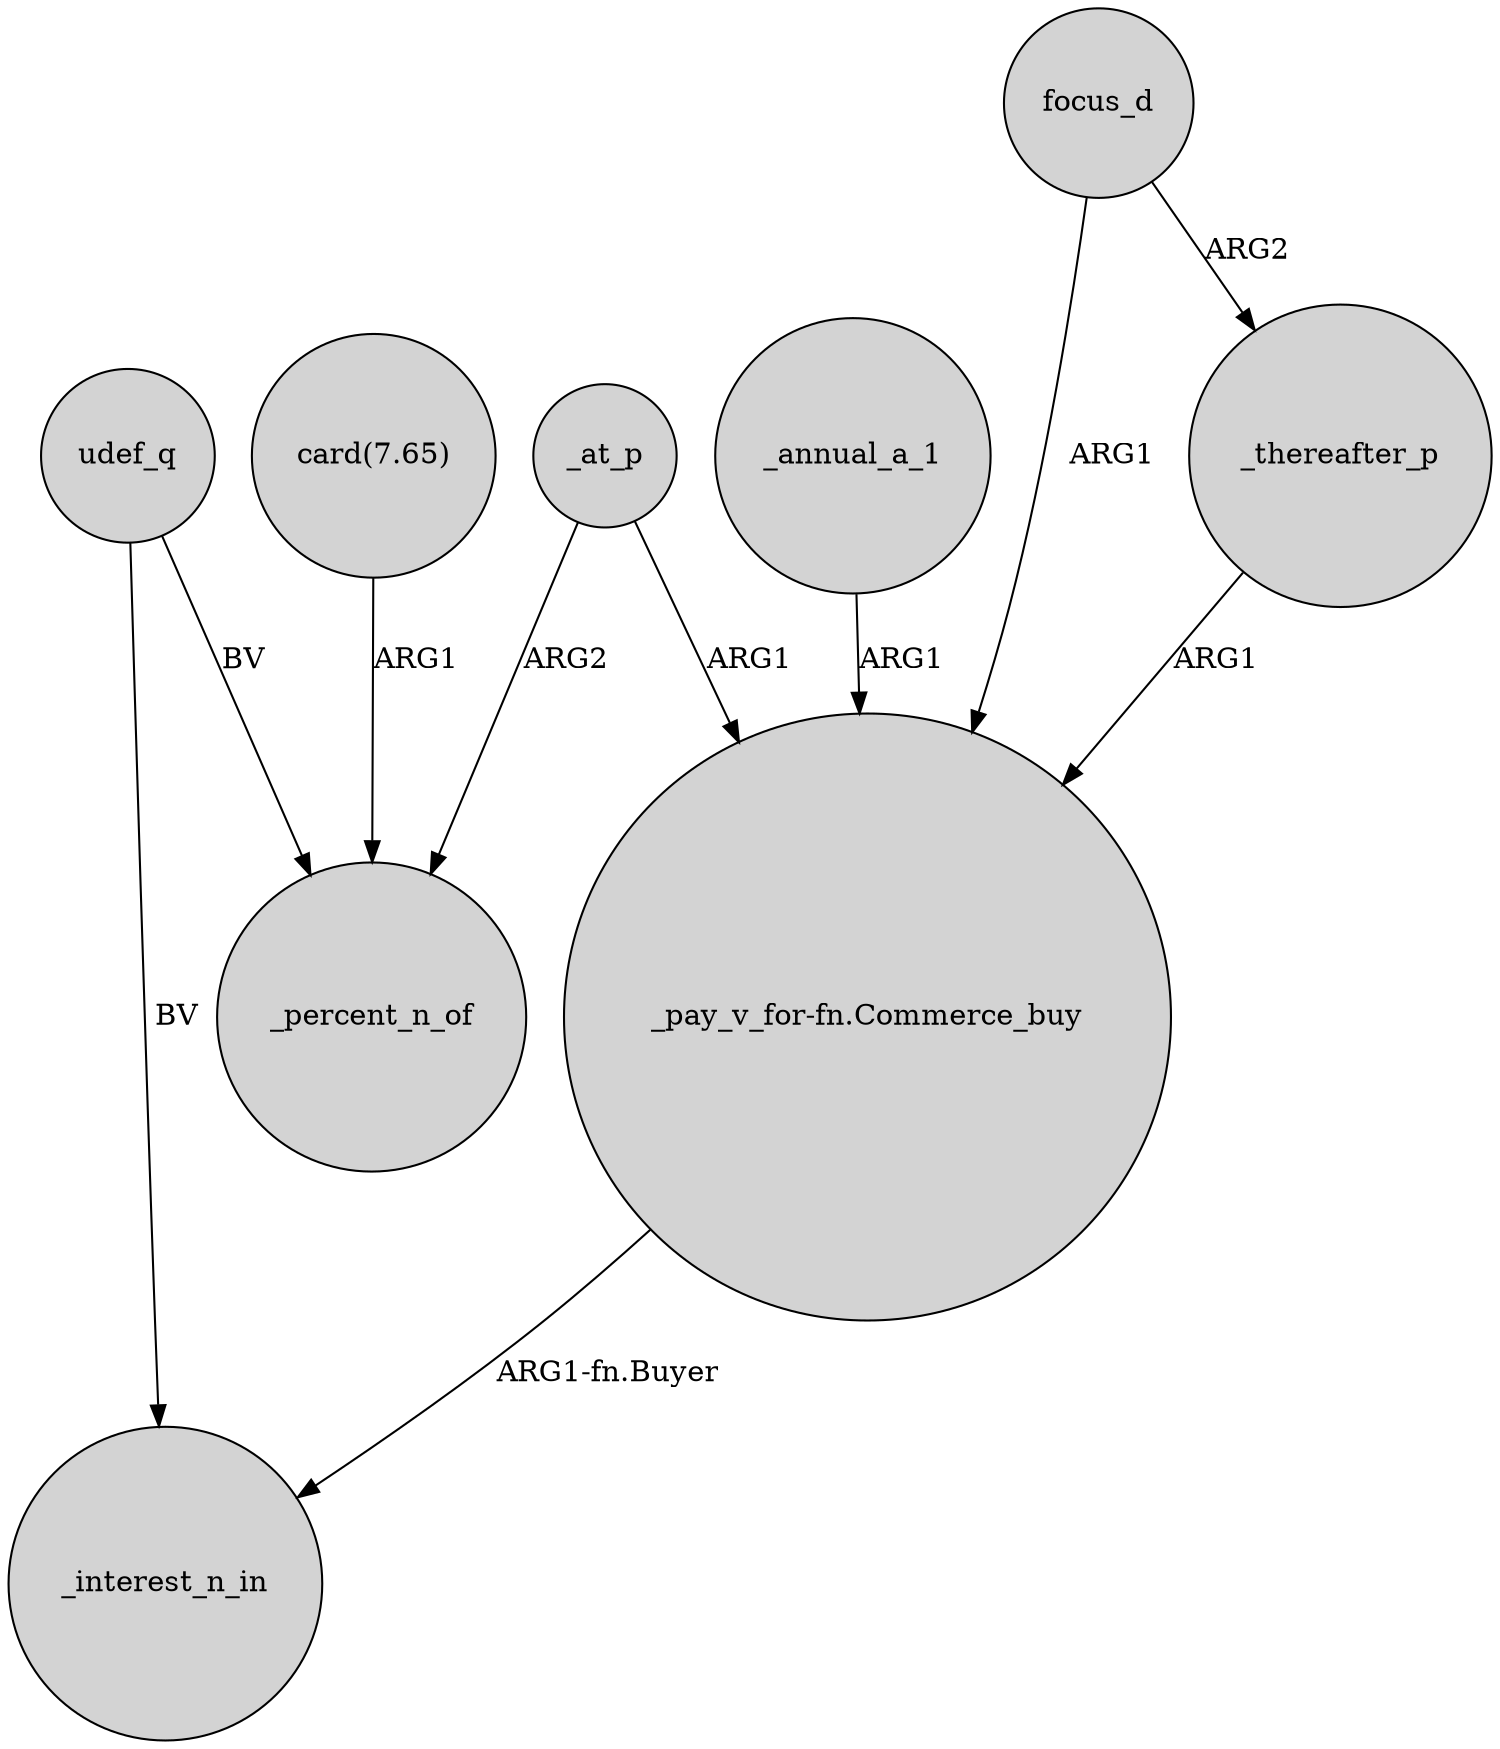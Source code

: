 digraph {
	node [shape=circle style=filled]
	udef_q -> _interest_n_in [label=BV]
	udef_q -> _percent_n_of [label=BV]
	"card(7.65)" -> _percent_n_of [label=ARG1]
	_at_p -> _percent_n_of [label=ARG2]
	_at_p -> "_pay_v_for-fn.Commerce_buy" [label=ARG1]
	_annual_a_1 -> "_pay_v_for-fn.Commerce_buy" [label=ARG1]
	_thereafter_p -> "_pay_v_for-fn.Commerce_buy" [label=ARG1]
	focus_d -> _thereafter_p [label=ARG2]
	focus_d -> "_pay_v_for-fn.Commerce_buy" [label=ARG1]
	"_pay_v_for-fn.Commerce_buy" -> _interest_n_in [label="ARG1-fn.Buyer"]
}

